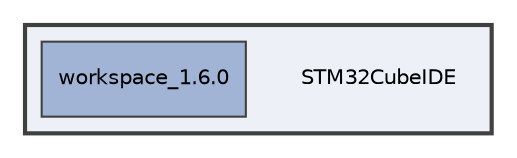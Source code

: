 digraph "C:/Users/Topuz/STM32CubeIDE"
{
 // LATEX_PDF_SIZE
  edge [fontname="Helvetica",fontsize="10",labelfontname="Helvetica",labelfontsize="10"];
  node [fontname="Helvetica",fontsize="10",shape=record];
  compound=true
  subgraph clusterdir_bc84256498dc5614be2bf6f96d0ea448 {
    graph [ bgcolor="#edf0f7", pencolor="grey25", style="filled,bold,", label="", fontname="Helvetica", fontsize="10", URL="dir_bc84256498dc5614be2bf6f96d0ea448.html"]
    dir_bc84256498dc5614be2bf6f96d0ea448 [shape=plaintext, label="STM32CubeIDE"];
  dir_d68f96515942b0cbb122a2ff87c20a0f [shape=box, label="workspace_1.6.0", style="filled,", fillcolor="#a2b4d6", color="grey25", URL="dir_d68f96515942b0cbb122a2ff87c20a0f.html"];
  }
}
